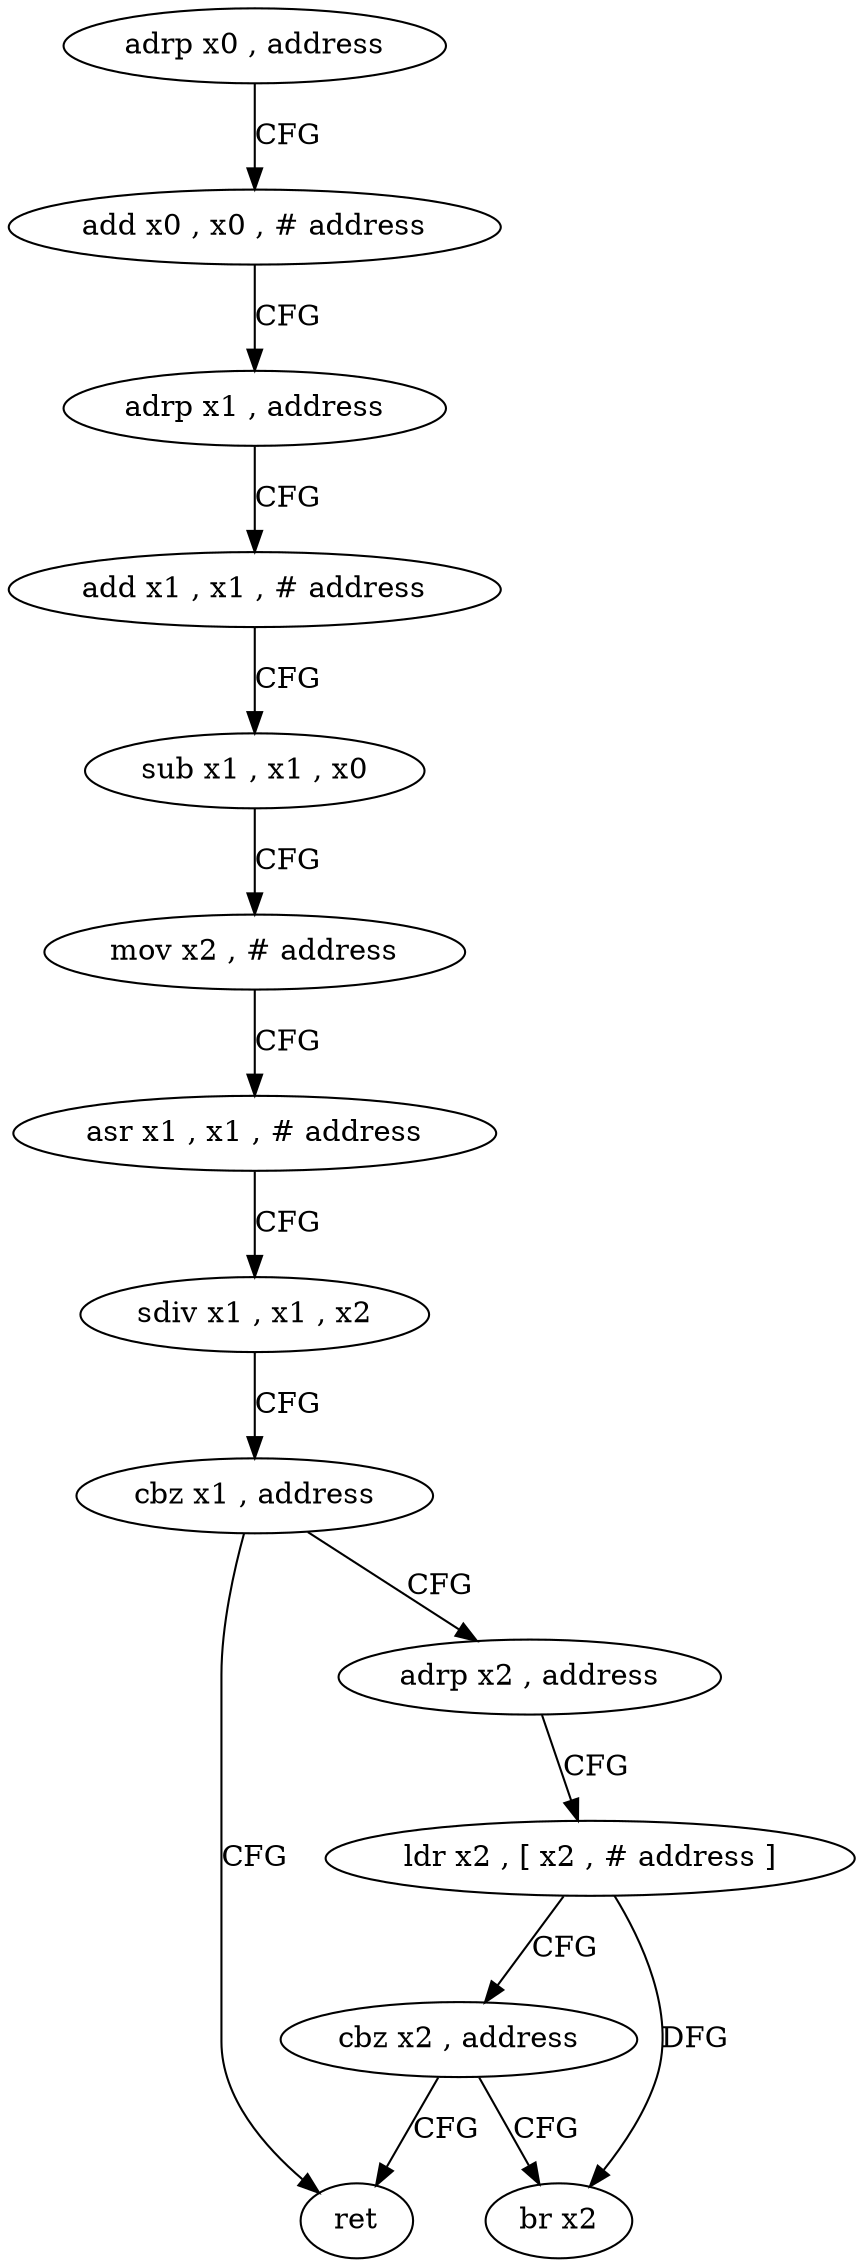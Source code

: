 digraph "func" {
"68928" [label = "adrp x0 , address" ]
"68932" [label = "add x0 , x0 , # address" ]
"68936" [label = "adrp x1 , address" ]
"68940" [label = "add x1 , x1 , # address" ]
"68944" [label = "sub x1 , x1 , x0" ]
"68948" [label = "mov x2 , # address" ]
"68952" [label = "asr x1 , x1 , # address" ]
"68956" [label = "sdiv x1 , x1 , x2" ]
"68960" [label = "cbz x1 , address" ]
"68980" [label = "ret" ]
"68964" [label = "adrp x2 , address" ]
"68968" [label = "ldr x2 , [ x2 , # address ]" ]
"68972" [label = "cbz x2 , address" ]
"68976" [label = "br x2" ]
"68928" -> "68932" [ label = "CFG" ]
"68932" -> "68936" [ label = "CFG" ]
"68936" -> "68940" [ label = "CFG" ]
"68940" -> "68944" [ label = "CFG" ]
"68944" -> "68948" [ label = "CFG" ]
"68948" -> "68952" [ label = "CFG" ]
"68952" -> "68956" [ label = "CFG" ]
"68956" -> "68960" [ label = "CFG" ]
"68960" -> "68980" [ label = "CFG" ]
"68960" -> "68964" [ label = "CFG" ]
"68964" -> "68968" [ label = "CFG" ]
"68968" -> "68972" [ label = "CFG" ]
"68968" -> "68976" [ label = "DFG" ]
"68972" -> "68980" [ label = "CFG" ]
"68972" -> "68976" [ label = "CFG" ]
}
